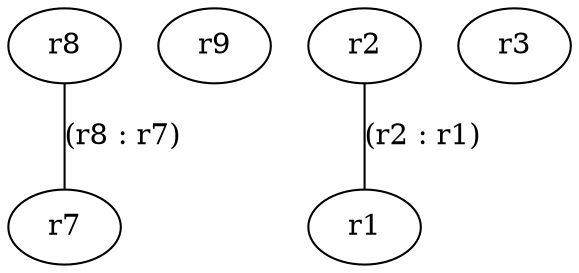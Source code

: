 graph G {
  1 [ label="r7" ];
  2 [ label="r8" ];
  3 [ label="r9" ];
  4 [ label="r1" ];
  5 [ label="r2" ];
  6 [ label="r3" ];
  5 -- 4 [ label="(r2 : r1)" ];
  2 -- 1 [ label="(r8 : r7)" ];
}
